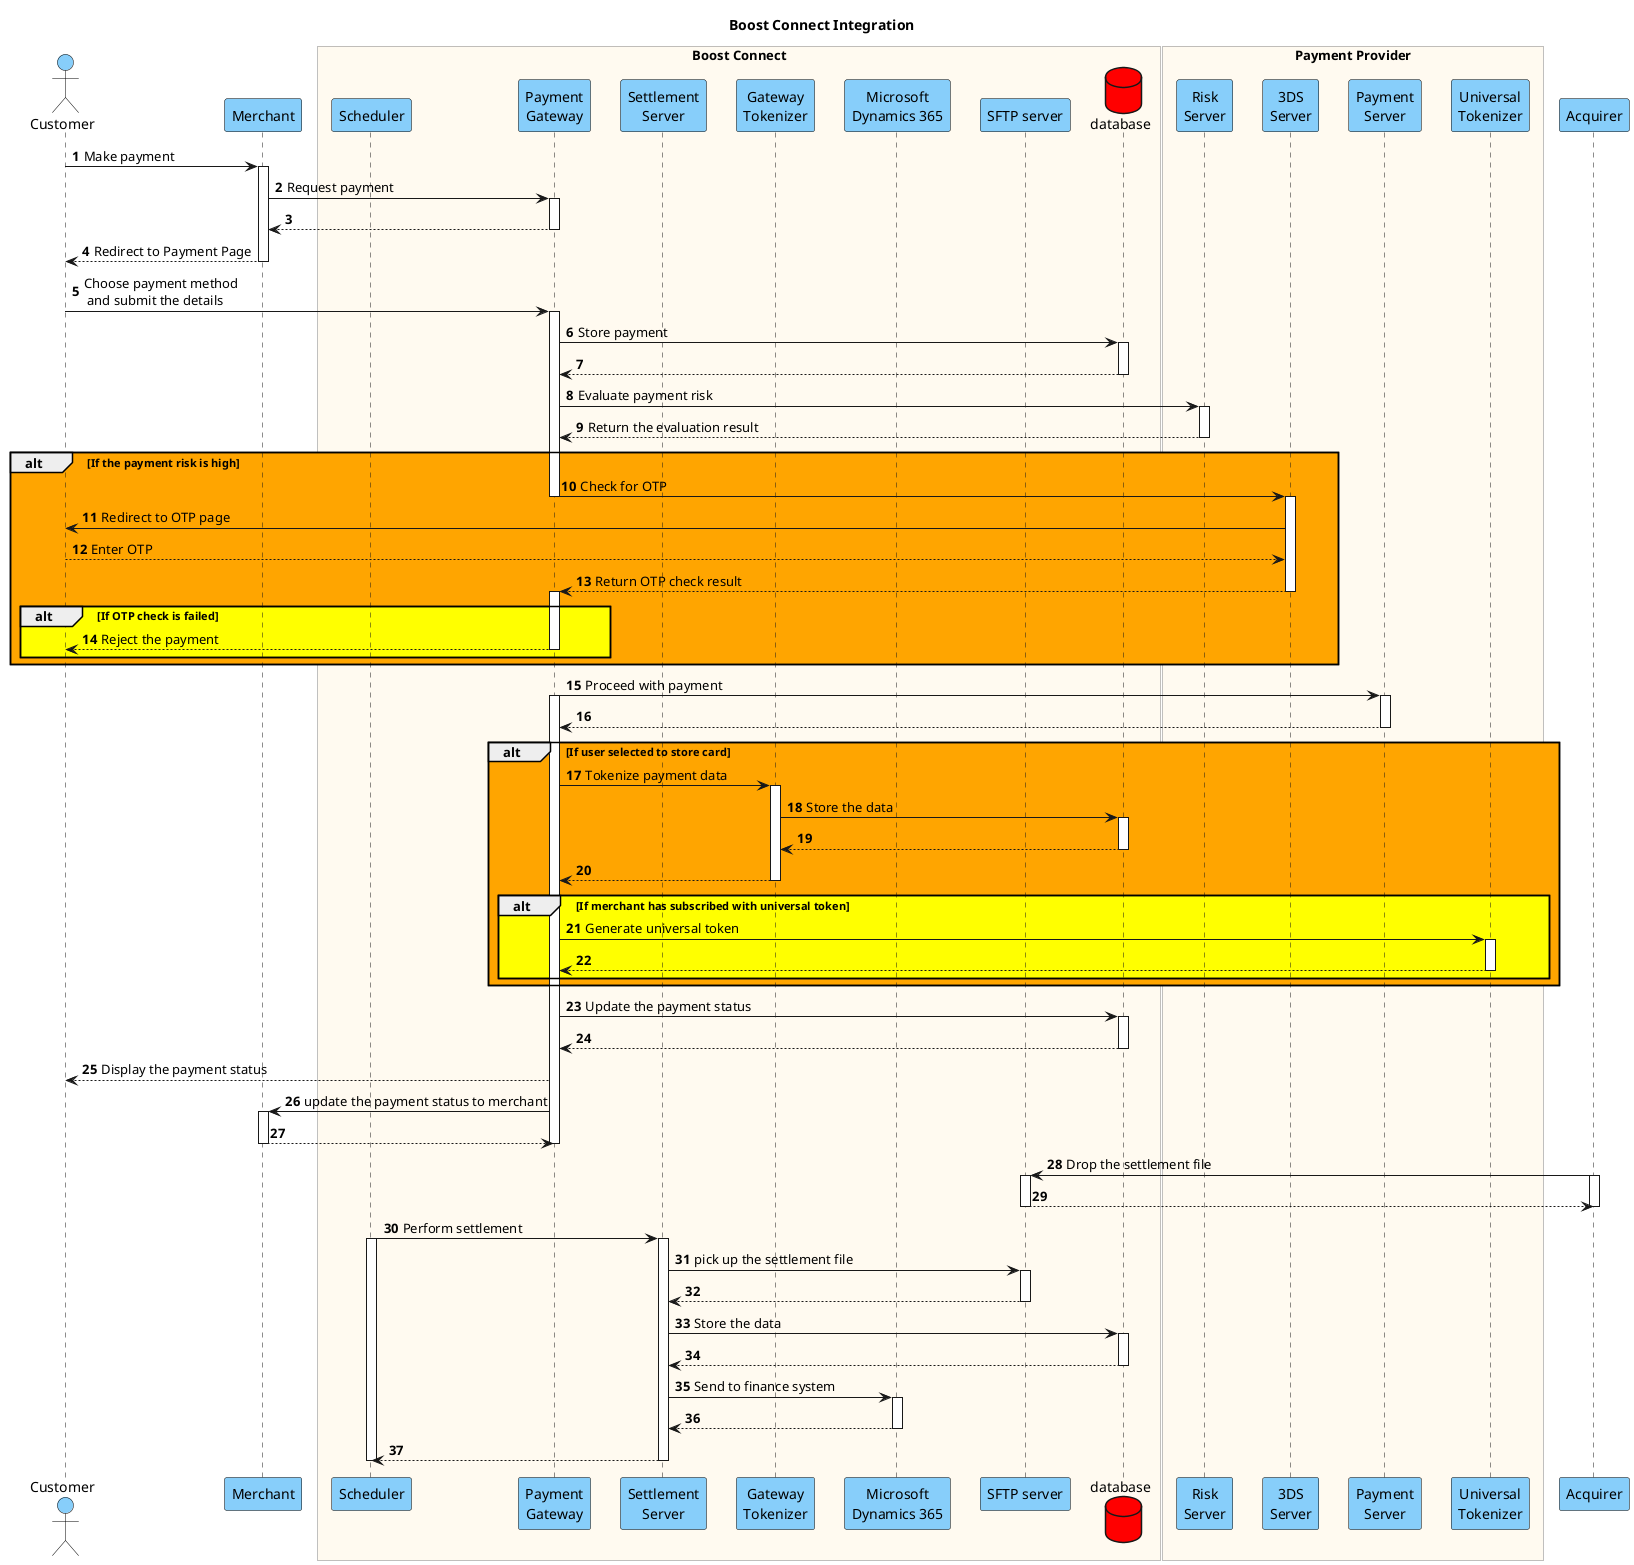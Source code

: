 @startuml
'https://plantuml.com/sequence-diagram

title Boost Connect Integration

autonumber

skinparam sequence {
	boxBorderColor grey
	boxBackgroundColor floralwhite
 	ParticipantBorderColor black
 	ParticipantBackgroundColor lightskyblue
	ParticipantPadding 10
 	ActorBorderColor black
 	ActorBackgroundColor lightskyblue
}

actor "Customer" as customer
participant "Merchant" as merchant
box "Boost Connect"
participant "Scheduler" as scheduler
participant "Payment\nGateway" as PG
participant "Settlement\nServer" as SS
participant "Gateway\nTokenizer" as GT
participant "Microsoft\nDynamics 365" as MSD
participant "SFTP server" as SFTP
database "database" as DB #red
end box
box "Payment Provider"
participant "Risk\nServer" as RS
participant "3DS\nServer" as 3S
participant "Payment\nServer" as PS
participant "Universal\nTokenizer" as UT
end box
participant "Acquirer" as acquirer

customer -> merchant: Make payment
activate merchant
merchant -> PG: Request payment
activate PG
PG --> merchant
deactivate PG
merchant --> customer: Redirect to Payment Page
deactivate merchant

customer -> PG: Choose payment method\n and submit the details
activate PG
PG -> DB: Store payment
activate DB
DB --> PG
deactivate DB
PG -> RS: Evaluate payment risk
activate RS
RS --> PG: Return the evaluation result
deactivate RS
alt #orange If the payment risk is high
PG -> 3S: Check for OTP
deactivate PG
activate 3S
3S -> customer: Redirect to OTP page
customer --> 3S: Enter OTP
3S --> PG: Return OTP check result
deactivate 3S
activate PG
alt #yellow If OTP check is failed
PG --> customer: Reject the payment
deactivate PG
end
end
PG -> PS: Proceed with payment
activate PG
activate PS
PS --> PG
deactivate PS
alt #orange If user selected to store card
PG -> GT: Tokenize payment data
activate GT
GT -> DB: Store the data
activate DB
DB --> GT
deactivate DB
GT --> PG
deactivate GT
alt #yellow If merchant has subscribed with universal token
PG -> UT: Generate universal token
activate UT
UT --> PG
deactivate UT
end
end
PG -> DB: Update the payment status
activate DB
DB --> PG
deactivate DB
PG --> customer: Display the payment status
PG -> merchant: update the payment status to merchant
activate merchant
merchant --> PG
deactivate merchant
deactivate PG
acquirer -> SFTP: Drop the settlement file
activate acquirer
activate SFTP
SFTP --> acquirer
deactivate SFTP
deactivate acquirer
scheduler -> SS: Perform settlement
activate scheduler
activate SS
SS -> SFTP: pick up the settlement file
activate SFTP
SFTP --> SS
deactivate SFTP
SS -> DB: Store the data
activate DB
DB --> SS
deactivate DB
SS -> MSD: Send to finance system
activate MSD
MSD --> SS
deactivate MSD
SS --> scheduler
deactivate SS
deactivate scheduler










@enduml